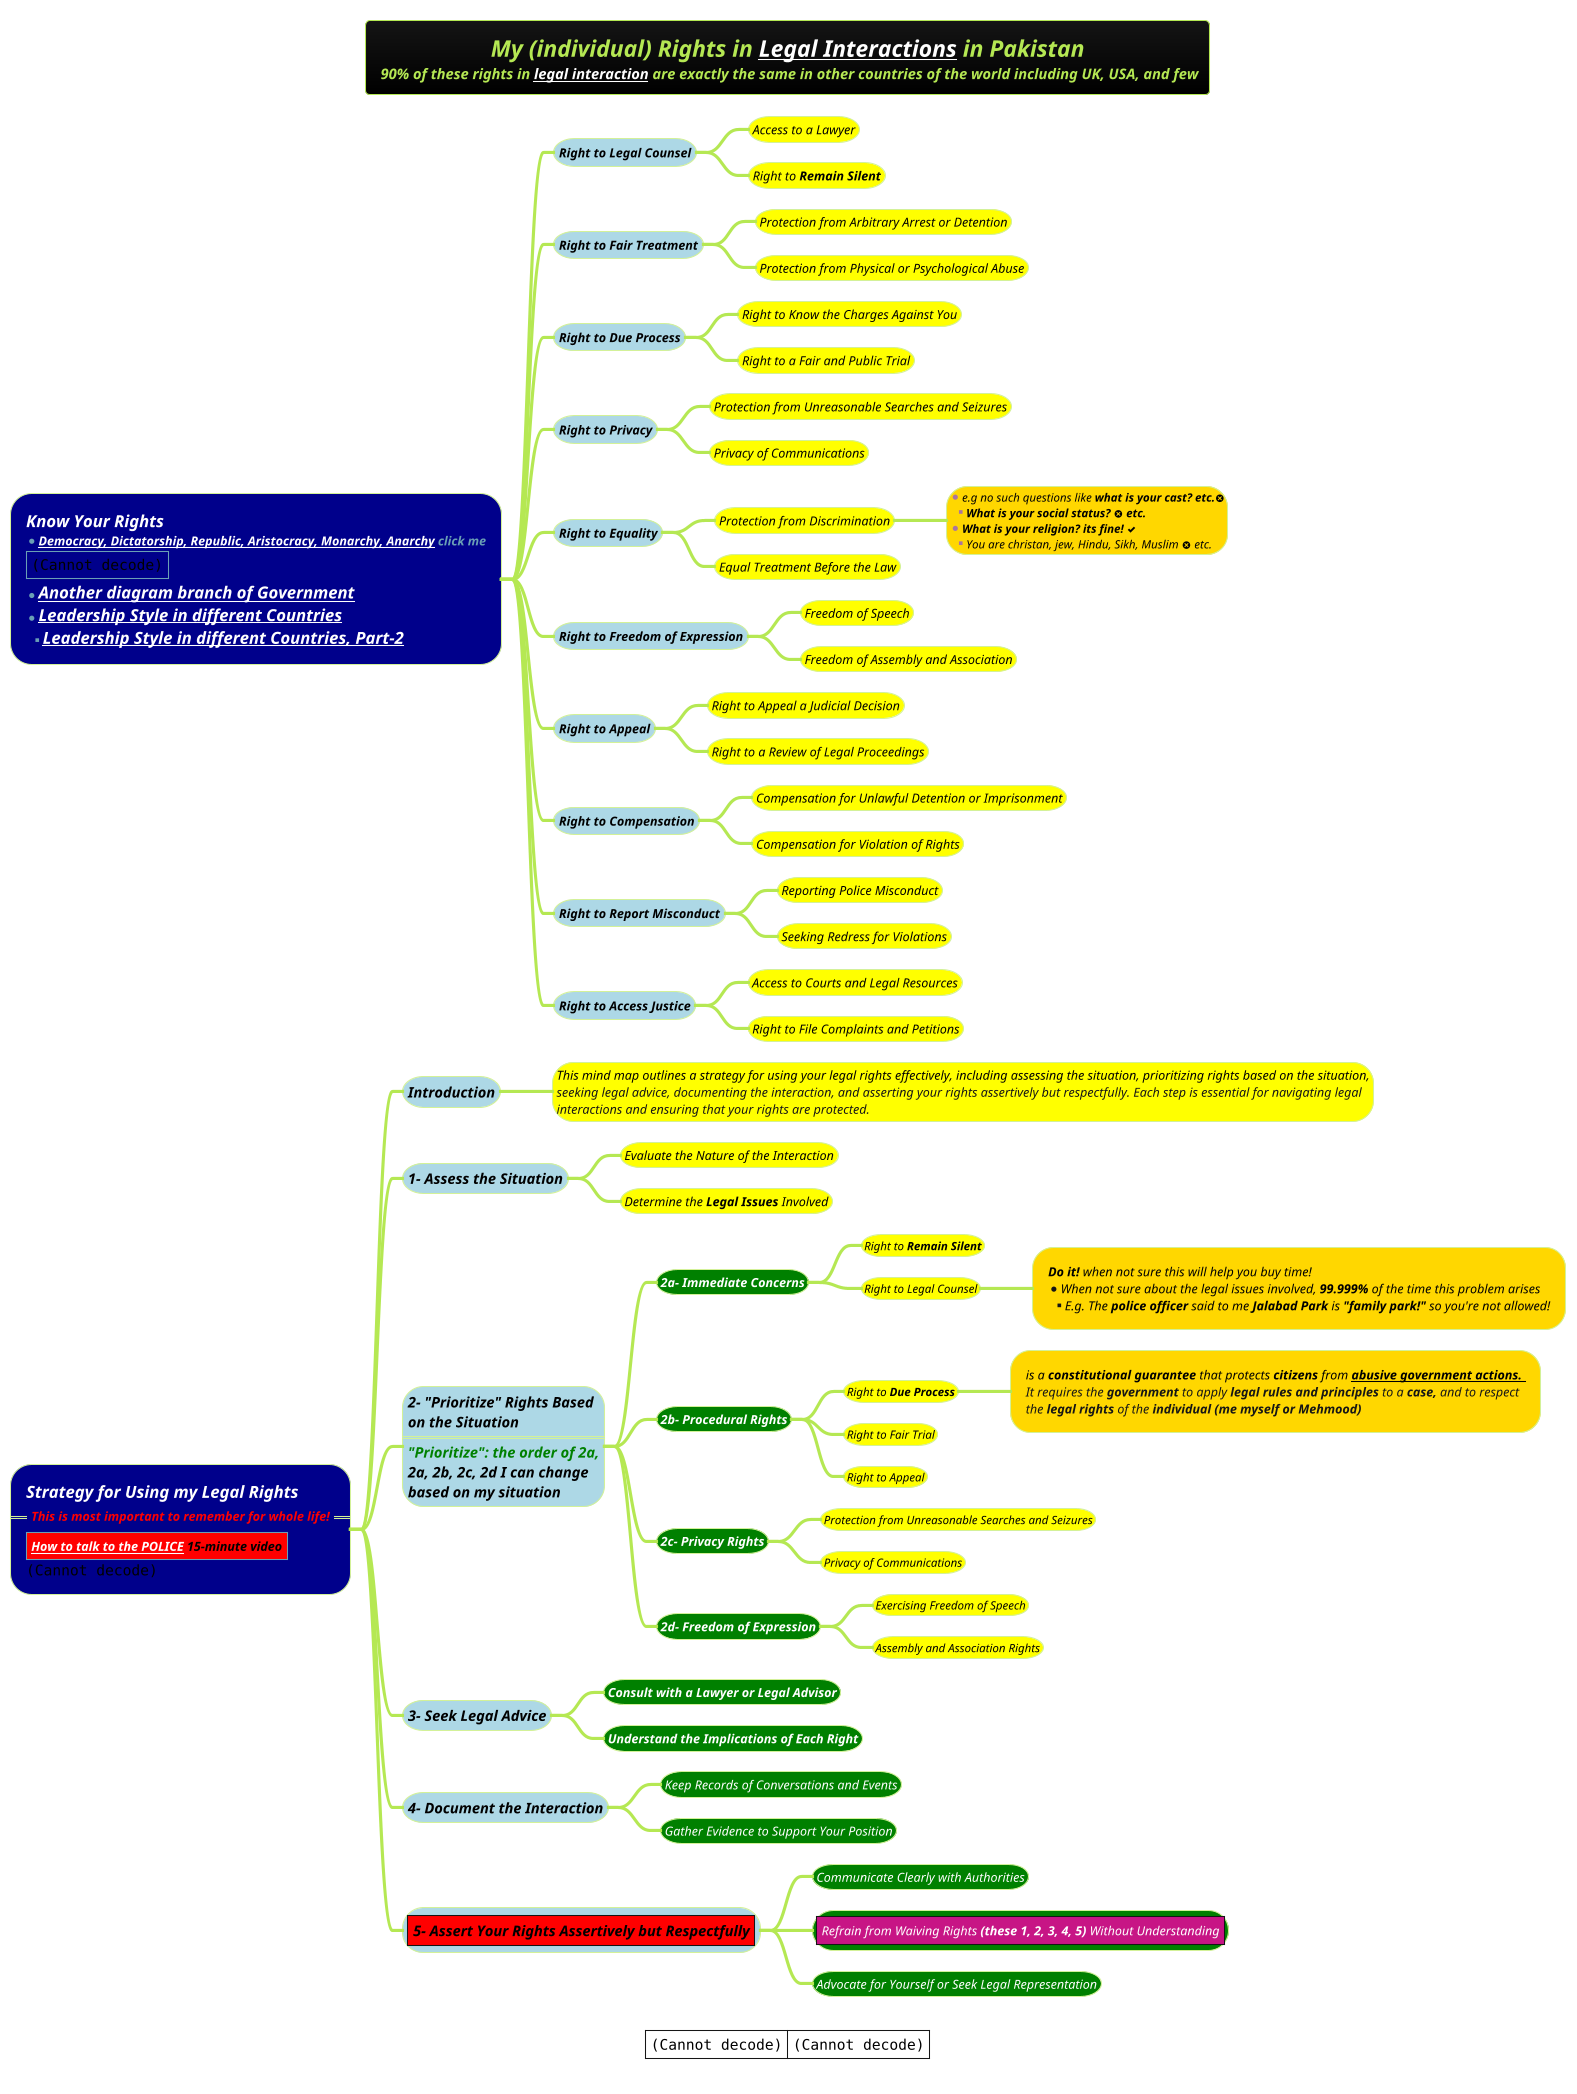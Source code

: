 @startmindmap
title = <i><size:18>My (individual) Rights in [[docs/3-programming-languages/Venkat-Subramaniam/Legal-Interactions.puml Legal Interactions]] in Pakistan \n<i><size:14> 90% of these rights in [[docs/3-programming-languages/Venkat-Subramaniam/Legal-Interactions.puml legal interaction]] are exactly the same in other countries of the world including UK, USA, and few
!theme hacker

caption |<img:images/img_0829.png>|<img:images/img_830.png>|

*[#darkblue]:<i><color #white>Know Your Rights
*<size:12><i>[[docs/3-programming-languages/Venkat-Subramaniam/images/img_720.png Democracy, Dictatorship, Republic, Aristocracy, Monarchy, Anarchy]] click me
|<img:images/img_768.png>|
*<i>[[docs/3-programming-languages/Venkat-Subramaniam/images/img_831.png Another diagram branch of Government]]
*<i>[[https://www.businessinsider.com/leadership-charts-in-50-countries-2015-6#nepotism-is-rife-in-traditional-indian-companies-family-members-hold-key-positions-and-work-in-close-unison-18 Leadership Style in different Countries]]
**<i>[[https://slideplayer.com/slide/3731658/ Leadership Style in different Countries, Part-2]];

**[#lightblue] <i><color #black><size:12>Right to Legal Counsel
***[#yellow] <i><color #black>Access to a Lawyer
***[#yellow] <i><color #black>Right to <b>Remain Silent
**[#lightblue] <i><color #black><size:12>Right to Fair Treatment
***[#yellow] <i><color #black>Protection from Arbitrary Arrest or Detention
***[#yellow] <i><color #black>Protection from Physical or Psychological Abuse
**[#lightblue] <i><color #black><size:12>Right to <b>Due Process
***[#yellow] <i><color #black>Right to Know the Charges Against You
***[#yellow] <i><color #black>Right to a Fair and Public Trial
**[#lightblue] <i><color #black><size:12>Right to Privacy
***[#yellow] <i><color #black>Protection from Unreasonable Searches and Seizures
***[#yellow] <i><color #black>Privacy of Communications
**[#lightblue] <i><color #black><size:12>Right to Equality
***[#yellow] <i><color #black>Protection from Discrimination
****[#gold]:*<i><color #black>e.g no such questions like <b>what is your cast? etc.<&circle-x>
**<i><color #black><b>What is your social status? <&circle-x> etc.
*<i><color #black><b>What is your religion? its fine! <&check>
**<i><color #black>You are christan, jew, Hindu, Sikh, Muslim <&circle-x> etc.;

***[#yellow] <i><color #black>Equal Treatment Before the Law
**[#lightblue] <i><color #black><size:12>Right to Freedom of Expression
***[#yellow] <i><color #black>Freedom of Speech
***[#yellow] <i><color #black>Freedom of Assembly and Association
**[#lightblue] <i><color #black><size:12>Right to Appeal
***[#yellow] <i><color #black>Right to Appeal a Judicial Decision
***[#yellow] <i><color #black>Right to a Review of Legal Proceedings
**[#lightblue] <i><color #black><size:12>Right to Compensation
***[#yellow] <i><color #black>Compensation for Unlawful Detention or Imprisonment
***[#yellow] <i><color #black>Compensation for Violation of Rights
**[#lightblue] <i><color #black><size:12>Right to Report Misconduct
***[#yellow] <i><color #black>Reporting Police Misconduct
***[#yellow] <i><color #black>Seeking Redress for Violations
**[#lightblue] <i><color #black><size:12>Right to Access Justice
***[#yellow] <i><color #black>Access to Courts and Legal Resources
***[#yellow] <i><color #black>Right to File Complaints and Petitions

*[#darkblue]:<i><color #white>Strategy for Using my Legal Rights
==<i><size:12><color #red>This is most important to remember for whole life!==
|<#red><i><size:12><color #black>[[https://www.youtube.com/watch?v=HbDeoPJ6sPc&list=LL&index=5&ab_channel=ENGLISHwithJames%C2%B7engVid How to talk to the POLICE]] 15-minute video|
<img:images/img_842.png>;

**[#lightblue] <i><color #black>Introduction
***[#yellow]:<i><color #black><size:12>This mind map outlines a strategy for using your legal rights effectively, including assessing the situation, prioritizing rights based on the situation,
<i>seeking legal advice, documenting the interaction, and asserting your rights assertively but respectfully. Each step is essential for navigating legal
<i>interactions and ensuring that your rights are protected.;

**[#lightblue] <i><color #black>1- Assess the Situation
***[#yellow] <i><color #black><size:12>Evaluate the Nature of the Interaction
***[#yellow] <i><color #black><size:12>Determine the **Legal Issues** Involved

**[#lightblue]:<i><color #black>2- "Prioritize" Rights Based
<i><color #black>on the Situation
====
<i><color #green>"Prioritize": the order of 2a,
<i><color #black>2a, 2b, 2c, 2d I can change
<i><color #black>based on my situation;

***[#green] <i><color #white><b><size:12>2a- Immediate Concerns
****[#yellow] <i><color #black>Right to <b>Remain Silent
****[#yellow] <i><color #black>Right to Legal Counsel
*****[#gold] <i><color #black>**Do it!** when not sure this will help you buy time! \n*<i><color #black>When not sure about the legal issues involved, **99.999%** of the time this problem arises \n**<i><color #black>E.g. The **police officer** said to me **Jalabad Park** is <b>"family park!"</b> so you're not allowed!
***[#green] <i><color #white><b><size:12>2b- Procedural Rights
****[#yellow] <i><color #black>Right to <b>Due Process
*****[#gold] <i><color #black>is a **constitutional guarantee** that protects **citizens** from <u><b>abusive government actions. \n<i>It requires the **government** to apply **legal rules and principles** to a **case,** and to respect \n<i>the **legal rights** of the <b>individual (me myself or Mehmood)
****[#yellow] <i><color #black>Right to Fair Trial
****[#yellow] <i><color #black>Right to Appeal
***[#green] <i><color #white><b><size:12>2c- Privacy Rights
****[#yellow] <i><color #black>Protection from Unreasonable Searches and Seizures
****[#yellow] <i><color #black>Privacy of Communications
***[#green] <i><color #white><b><size:12>2d- Freedom of Expression
****[#yellow] <i><color #black>Exercising Freedom of Speech
****[#yellow] <i><color #black>Assembly and Association Rights

**[#lightblue] <i><color #black>3- Seek Legal Advice
***[#green] <i><color #white><b><size:12>Consult with a Lawyer or Legal Advisor
***[#green] <i><color #white><b><size:12>Understand the Implications of Each Right
**[#lightblue] <i><color #black>4- Document the Interaction
***[#green] <i><color #white><size:12>Keep Records of Conversations and Events
***[#green] <i><color #white><size:12>Gather Evidence to Support Your Position
**[#lightblue] |<#red><i><color #black>5- Assert Your Rights Assertively but Respectfully|
***[#green] <i><color #white><size:12>Communicate Clearly with Authorities
***[#green] |<#mediumvioletred><i><color #white><size:12>Refrain from Waiving Rights **(these 1, 2, 3, 4, 5)** Without Understanding|
***[#green] <i><color #white><size:12>Advocate for Yourself or Seek Legal Representation

@endmindmap
